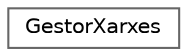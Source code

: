 digraph "Graphical Class Hierarchy"
{
 // LATEX_PDF_SIZE
  bgcolor="transparent";
  edge [fontname=Helvetica,fontsize=10,labelfontname=Helvetica,labelfontsize=10];
  node [fontname=Helvetica,fontsize=10,shape=box,height=0.2,width=0.4];
  rankdir="LR";
  Node0 [id="Node000000",label="GestorXarxes",height=0.2,width=0.4,color="grey40", fillcolor="white", style="filled",URL="$class_gestor_xarxes.html",tooltip="Gestiona les operacions relacionades amb les xarxes de distribució d'aigua."];
}
